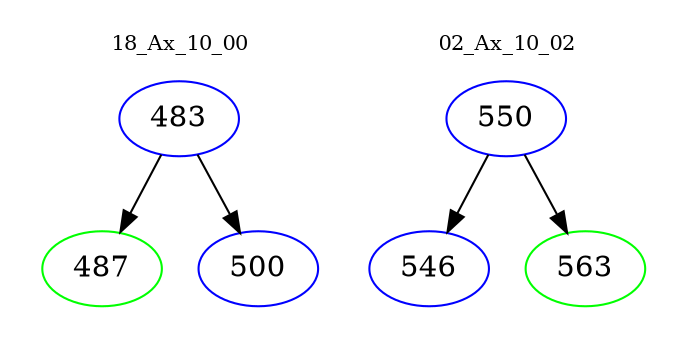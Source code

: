 digraph{
subgraph cluster_0 {
color = white
label = "18_Ax_10_00";
fontsize=10;
T0_483 [label="483", color="blue"]
T0_483 -> T0_487 [color="black"]
T0_487 [label="487", color="green"]
T0_483 -> T0_500 [color="black"]
T0_500 [label="500", color="blue"]
}
subgraph cluster_1 {
color = white
label = "02_Ax_10_02";
fontsize=10;
T1_550 [label="550", color="blue"]
T1_550 -> T1_546 [color="black"]
T1_546 [label="546", color="blue"]
T1_550 -> T1_563 [color="black"]
T1_563 [label="563", color="green"]
}
}
